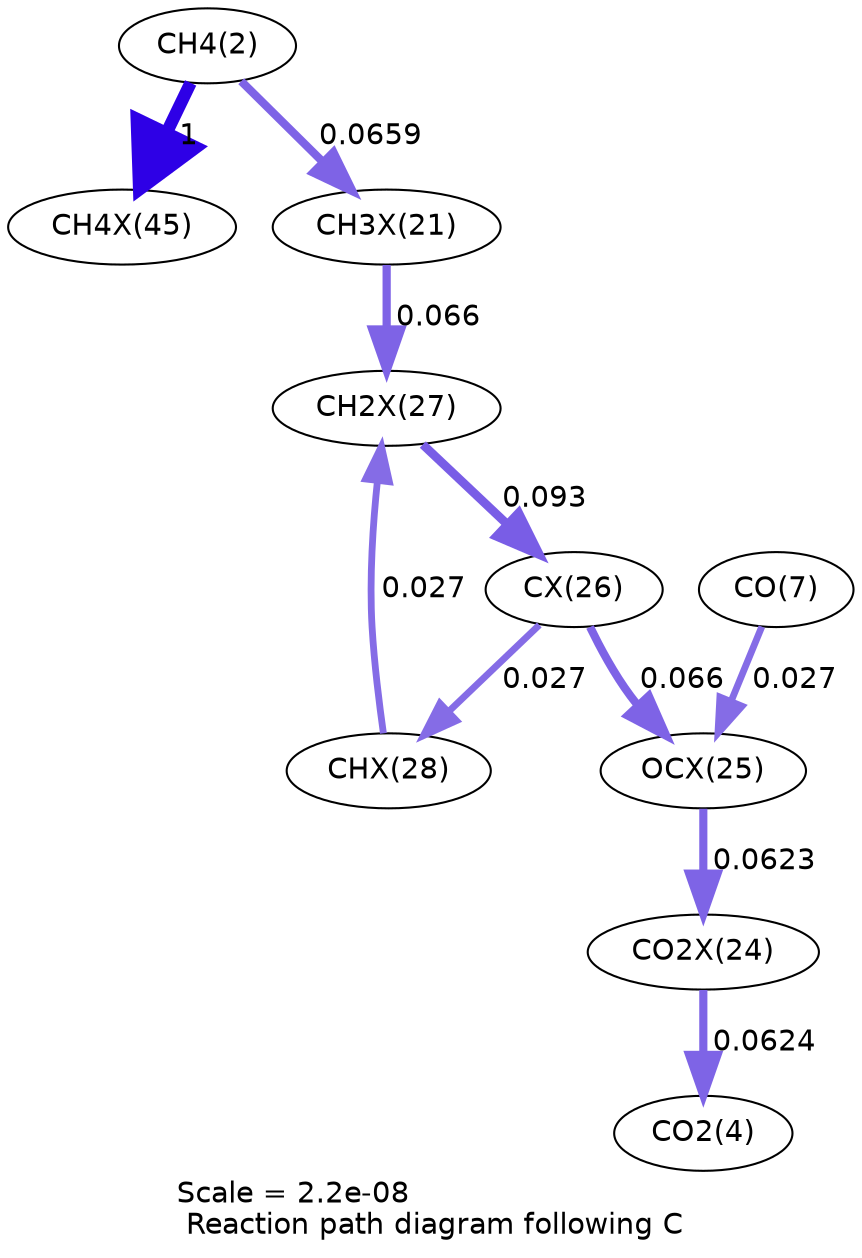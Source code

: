 digraph reaction_paths {
center=1;
s4 -> s32[fontname="Helvetica", penwidth=6, arrowsize=3, color="0.7, 1.5, 0.9"
, label=" 1"];
s4 -> s24[fontname="Helvetica", penwidth=3.95, arrowsize=1.97, color="0.7, 0.566, 0.9"
, label=" 0.0659"];
s24 -> s30[fontname="Helvetica", penwidth=3.95, arrowsize=1.97, color="0.7, 0.566, 0.9"
, label=" 0.066"];
s31 -> s30[fontname="Helvetica", penwidth=3.27, arrowsize=1.64, color="0.7, 0.527, 0.9"
, label=" 0.027"];
s30 -> s29[fontname="Helvetica", penwidth=4.21, arrowsize=2.1, color="0.7, 0.593, 0.9"
, label=" 0.093"];
s29 -> s31[fontname="Helvetica", penwidth=3.27, arrowsize=1.64, color="0.7, 0.527, 0.9"
, label=" 0.027"];
s29 -> s28[fontname="Helvetica", penwidth=3.95, arrowsize=1.97, color="0.7, 0.566, 0.9"
, label=" 0.066"];
s9 -> s28[fontname="Helvetica", penwidth=3.27, arrowsize=1.64, color="0.7, 0.527, 0.9"
, label=" 0.027"];
s28 -> s27[fontname="Helvetica", penwidth=3.9, arrowsize=1.95, color="0.7, 0.562, 0.9"
, label=" 0.0623"];
s27 -> s6[fontname="Helvetica", penwidth=3.91, arrowsize=1.95, color="0.7, 0.562, 0.9"
, label=" 0.0624"];
s4 [ fontname="Helvetica", label="CH4(2)"];
s6 [ fontname="Helvetica", label="CO2(4)"];
s9 [ fontname="Helvetica", label="CO(7)"];
s24 [ fontname="Helvetica", label="CH3X(21)"];
s27 [ fontname="Helvetica", label="CO2X(24)"];
s28 [ fontname="Helvetica", label="OCX(25)"];
s29 [ fontname="Helvetica", label="CX(26)"];
s30 [ fontname="Helvetica", label="CH2X(27)"];
s31 [ fontname="Helvetica", label="CHX(28)"];
s32 [ fontname="Helvetica", label="CH4X(45)"];
 label = "Scale = 2.2e-08\l Reaction path diagram following C";
 fontname = "Helvetica";
}
